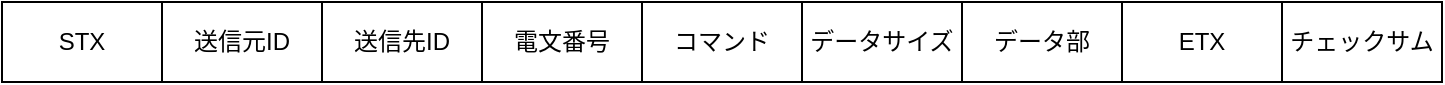 <mxfile version="14.2.4" type="embed" pages="2">
    <diagram id="X24MKBxWG5-5E21Ue0_z" name="電文フォーマット">
        <mxGraphModel dx="824" dy="790" grid="1" gridSize="10" guides="1" tooltips="1" connect="1" arrows="1" fold="1" page="1" pageScale="1" pageWidth="827" pageHeight="1169" math="0" shadow="0">
            <root>
                <mxCell id="LJh92NJpiyecp9dMBpDl-0"/>
                <mxCell id="LJh92NJpiyecp9dMBpDl-1" parent="LJh92NJpiyecp9dMBpDl-0"/>
                <mxCell id="DY4u31npjVxEvO2-JRsm-0" value="STX" style="rounded=0;whiteSpace=wrap;html=1;" parent="LJh92NJpiyecp9dMBpDl-1" vertex="1">
                    <mxGeometry x="40" y="320" width="80" height="40" as="geometry"/>
                </mxCell>
                <mxCell id="DY4u31npjVxEvO2-JRsm-1" value="コマンド" style="rounded=0;whiteSpace=wrap;html=1;" parent="LJh92NJpiyecp9dMBpDl-1" vertex="1">
                    <mxGeometry x="360" y="320" width="80" height="40" as="geometry"/>
                </mxCell>
                <mxCell id="DY4u31npjVxEvO2-JRsm-2" value="データサイズ" style="rounded=0;whiteSpace=wrap;html=1;" parent="LJh92NJpiyecp9dMBpDl-1" vertex="1">
                    <mxGeometry x="440" y="320" width="80" height="40" as="geometry"/>
                </mxCell>
                <mxCell id="DY4u31npjVxEvO2-JRsm-3" value="データ部" style="rounded=0;whiteSpace=wrap;html=1;" parent="LJh92NJpiyecp9dMBpDl-1" vertex="1">
                    <mxGeometry x="520" y="320" width="80" height="40" as="geometry"/>
                </mxCell>
                <mxCell id="DY4u31npjVxEvO2-JRsm-4" value="チェックサム" style="rounded=0;whiteSpace=wrap;html=1;" parent="LJh92NJpiyecp9dMBpDl-1" vertex="1">
                    <mxGeometry x="680" y="320" width="80" height="40" as="geometry"/>
                </mxCell>
                <mxCell id="DY4u31npjVxEvO2-JRsm-5" value="ETX" style="rounded=0;whiteSpace=wrap;html=1;" parent="LJh92NJpiyecp9dMBpDl-1" vertex="1">
                    <mxGeometry x="600" y="320" width="80" height="40" as="geometry"/>
                </mxCell>
                <mxCell id="0" value="送信元ID" style="rounded=0;whiteSpace=wrap;html=1;" vertex="1" parent="LJh92NJpiyecp9dMBpDl-1">
                    <mxGeometry x="120" y="320" width="80" height="40" as="geometry"/>
                </mxCell>
                <mxCell id="1" value="電文番号" style="rounded=0;whiteSpace=wrap;html=1;" vertex="1" parent="LJh92NJpiyecp9dMBpDl-1">
                    <mxGeometry x="280" y="320" width="80" height="40" as="geometry"/>
                </mxCell>
                <mxCell id="2" value="送信先ID" style="rounded=0;whiteSpace=wrap;html=1;" vertex="1" parent="LJh92NJpiyecp9dMBpDl-1">
                    <mxGeometry x="200" y="320" width="80" height="40" as="geometry"/>
                </mxCell>
            </root>
        </mxGraphModel>
    </diagram>
    <diagram id="DlZsZiLB8Cw0Pm3X5Abe" name="初回通信(Request)">
        &#xa;        &#xa;&#xa;
        <mxGraphModel dx="565" dy="524" grid="1" gridSize="10" guides="1" tooltips="1" connect="1" arrows="1" fold="1" page="1" pageScale="1" pageWidth="827" pageHeight="1169" math="0" shadow="0">
            &#xa;            &#xa;&#xa;
            <root>
                &#xa;                &#xa;&#xa;
                <mxCell id="0"/>
                &#xa;                &#xa;&#xa;
                <mxCell id="1" parent="0"/>
                &#xa;                &#xa;&#xa;
                <mxCell id="2" value="ハウスNo" style="rounded=0;whiteSpace=wrap;html=1;" parent="1" vertex="1">
                    &#xa;                    &#xa;&#xa;
                    <mxGeometry x="120" y="320" width="80" height="40" as="geometry"/>
                    &#xa;                    &#xa;&#xa;
                </mxCell>
                &#xa;                &#xa;&#xa;
                <mxCell id="3" value="ハウス内ID" style="rounded=0;whiteSpace=wrap;html=1;" parent="1" vertex="1">
                    &#xa;                    &#xa;&#xa;
                    <mxGeometry x="200" y="320" width="80" height="40" as="geometry"/>
                    &#xa;                    &#xa;&#xa;
                </mxCell>
                &#xa;                &#xa;&#xa;
                <mxCell id="5" value="クライアント&lt;br&gt;種別ID" style="rounded=0;whiteSpace=wrap;html=1;" parent="1" vertex="1">
                    &#xa;                    &#xa;&#xa;
                    <mxGeometry x="280" y="320" width="80" height="40" as="geometry"/>
                    &#xa;                    &#xa;&#xa;
                </mxCell>
                &#xa;                &#xa;&#xa;
            </root>
            &#xa;            &#xa;&#xa;
        </mxGraphModel>
        &#xa;        &#xa;&#xa;
    </diagram>
</mxfile>